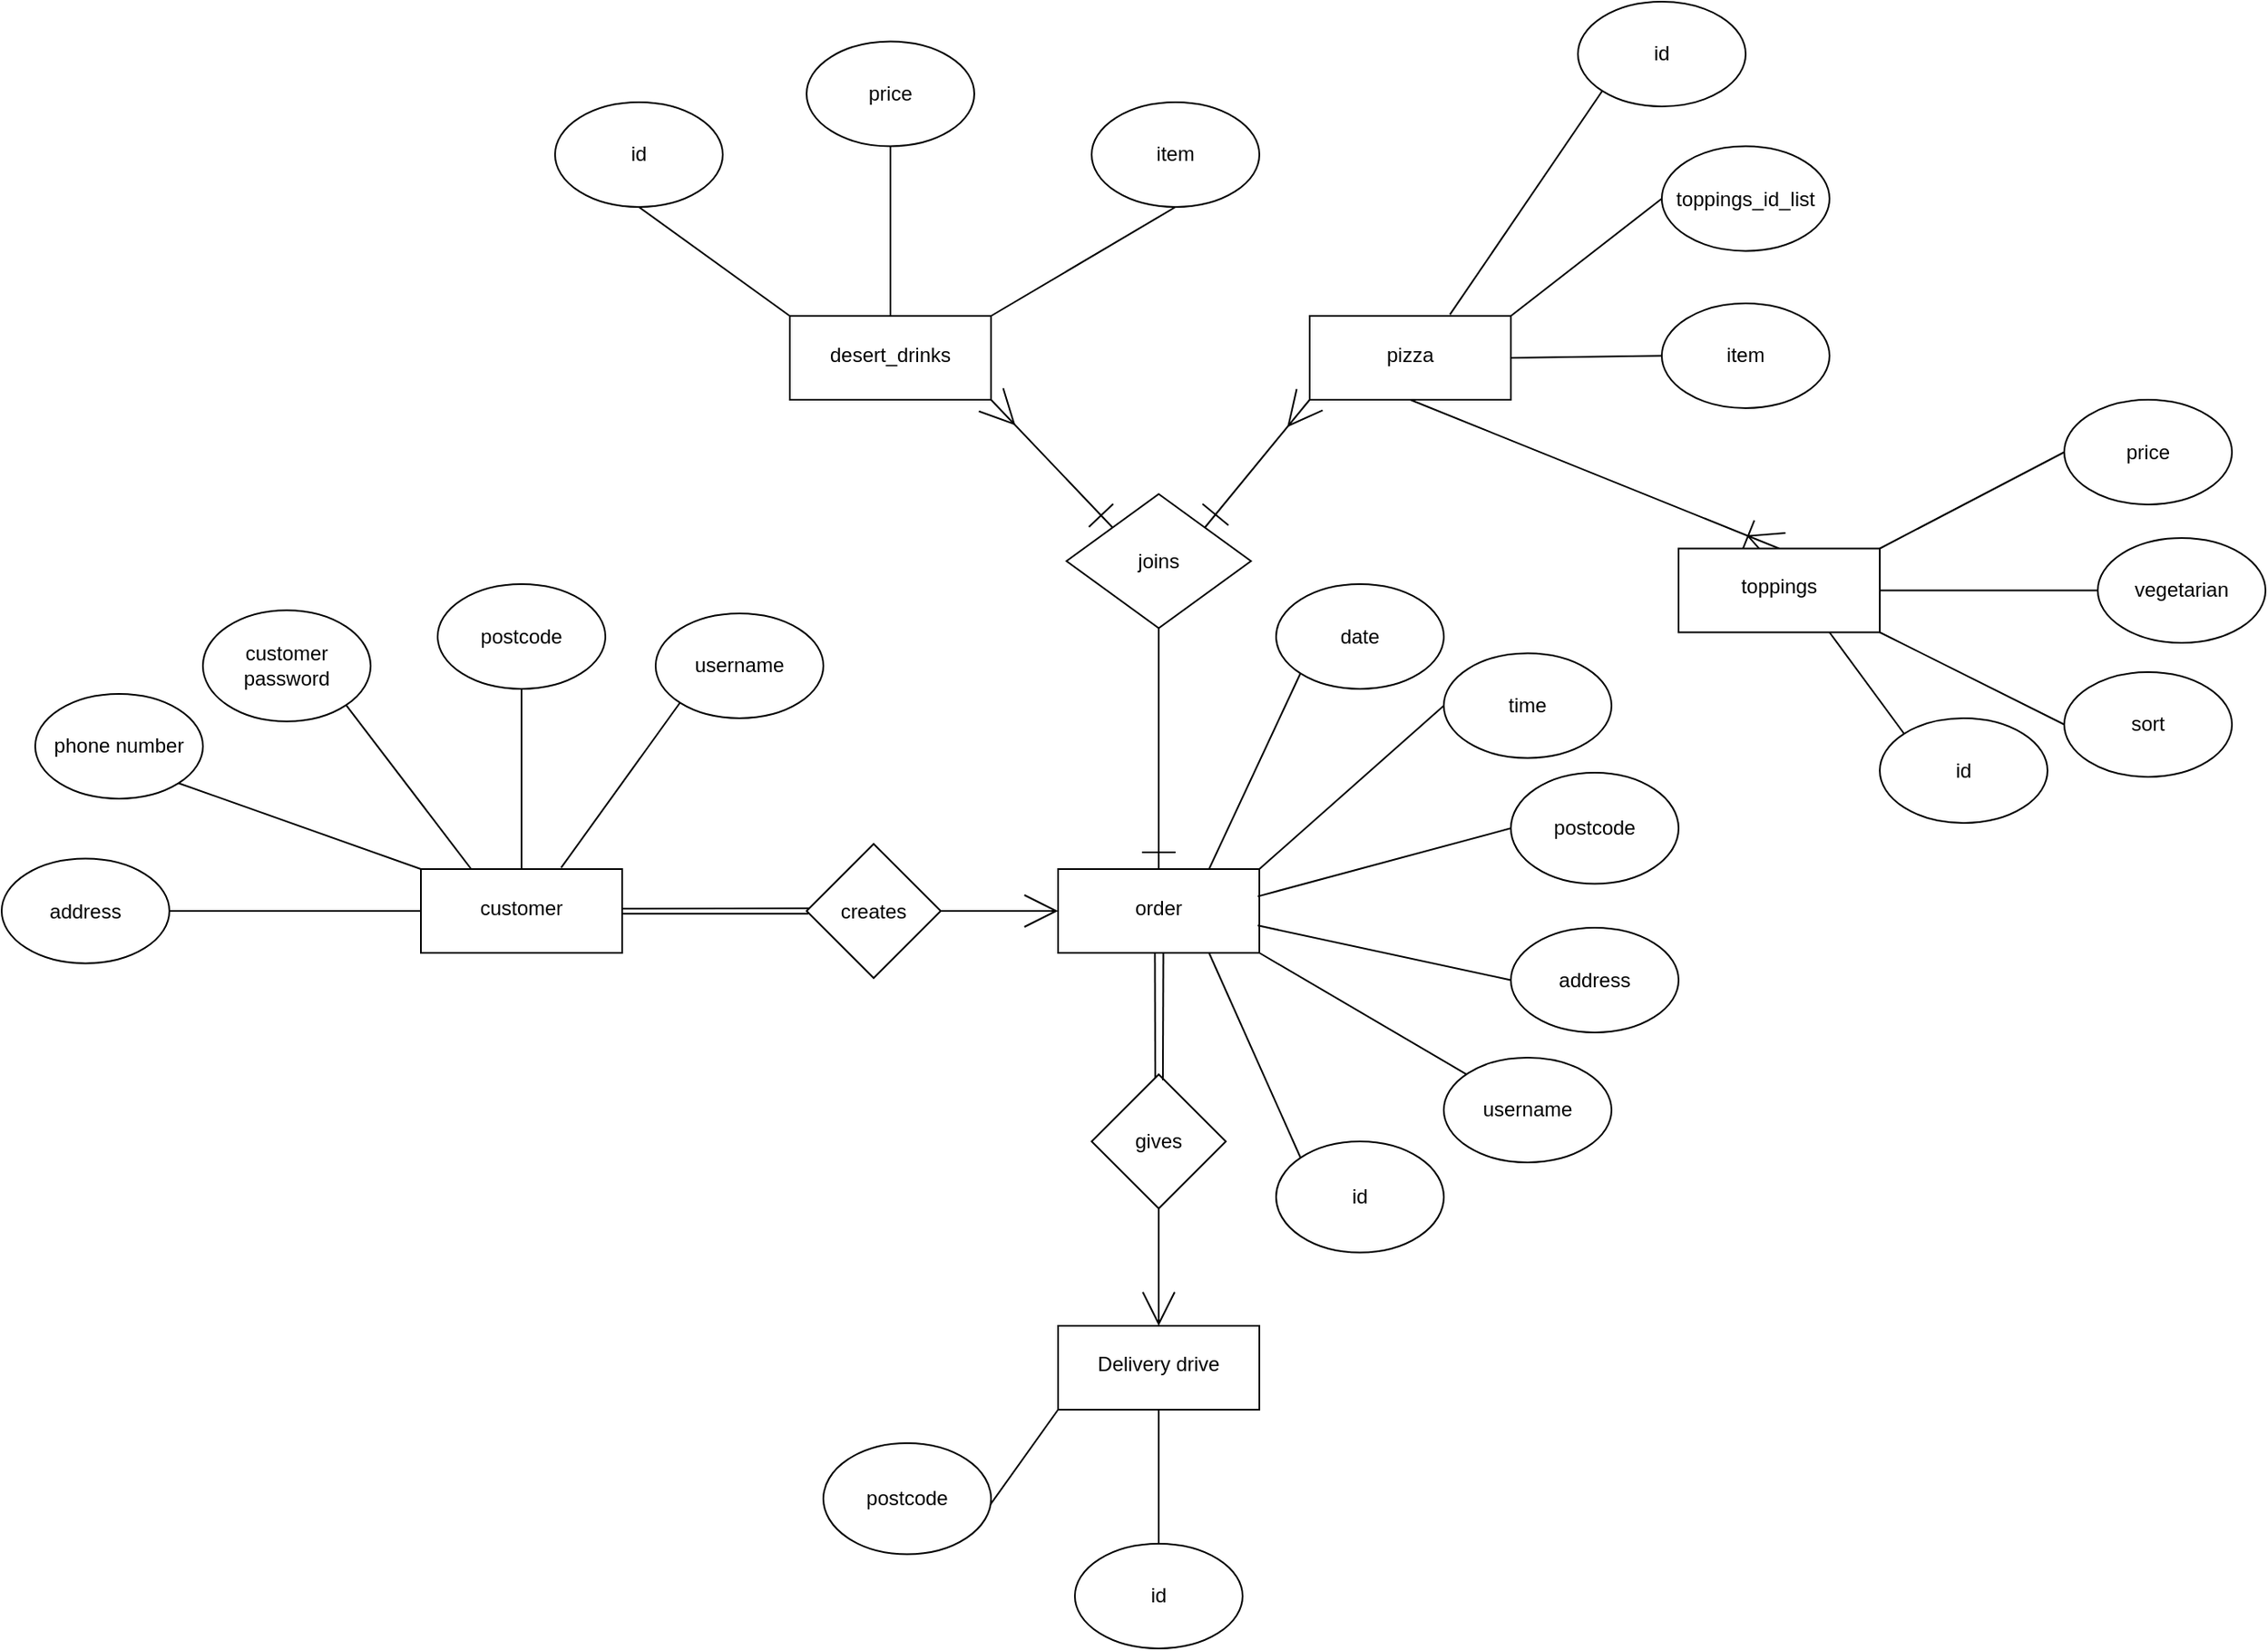 <mxfile version="20.3.0" type="device"><diagram id="C5RBs43oDa-KdzZeNtuy" name="Page-1"><mxGraphModel dx="1730" dy="1068" grid="1" gridSize="10" guides="1" tooltips="1" connect="1" arrows="1" fold="1" page="1" pageScale="1" pageWidth="827" pageHeight="1169" math="0" shadow="0"><root><mxCell id="WIyWlLk6GJQsqaUBKTNV-0"/><mxCell id="WIyWlLk6GJQsqaUBKTNV-1" parent="WIyWlLk6GJQsqaUBKTNV-0"/><mxCell id="WIyWlLk6GJQsqaUBKTNV-2" value="" style="rounded=0;html=1;jettySize=auto;orthogonalLoop=1;fontSize=11;endArrow=none;endFill=0;endSize=8;strokeWidth=1;shadow=0;labelBackgroundColor=none;" parent="WIyWlLk6GJQsqaUBKTNV-1" source="WIyWlLk6GJQsqaUBKTNV-3" target="WIyWlLk6GJQsqaUBKTNV-6" edge="1"><mxGeometry relative="1" as="geometry"/></mxCell><mxCell id="WIyWlLk6GJQsqaUBKTNV-3" value="postcode" style="ellipse;whiteSpace=wrap;html=1;fontSize=12;glass=0;strokeWidth=1;shadow=0;" parent="WIyWlLk6GJQsqaUBKTNV-1" vertex="1"><mxGeometry x="620" y="487.5" width="100" height="62.5" as="geometry"/></mxCell><mxCell id="I7ZNYWtXcGzC_jyPLdob-3" style="rounded=0;orthogonalLoop=1;jettySize=auto;html=1;exitX=1;exitY=0.5;exitDx=0;exitDy=0;entryX=0;entryY=0.5;entryDx=0;entryDy=0;endArrow=none;endFill=0;" edge="1" parent="WIyWlLk6GJQsqaUBKTNV-1" source="WIyWlLk6GJQsqaUBKTNV-6" target="WIyWlLk6GJQsqaUBKTNV-7"><mxGeometry relative="1" as="geometry"/></mxCell><mxCell id="I7ZNYWtXcGzC_jyPLdob-79" style="edgeStyle=none;rounded=0;orthogonalLoop=1;jettySize=auto;html=1;entryX=0.013;entryY=0.52;entryDx=0;entryDy=0;startArrow=none;startFill=0;endArrow=none;endFill=0;startSize=18;endSize=18;entryPerimeter=0;exitX=1;exitY=0.532;exitDx=0;exitDy=0;exitPerimeter=0;" edge="1" parent="WIyWlLk6GJQsqaUBKTNV-1" source="WIyWlLk6GJQsqaUBKTNV-6" target="I7ZNYWtXcGzC_jyPLdob-78"><mxGeometry relative="1" as="geometry"><mxPoint x="680" y="775.9" as="sourcePoint"/><mxPoint x="800" y="660.0" as="targetPoint"/></mxGeometry></mxCell><mxCell id="I7ZNYWtXcGzC_jyPLdob-80" style="edgeStyle=none;rounded=0;orthogonalLoop=1;jettySize=auto;html=1;exitX=0.024;exitY=0.479;exitDx=0;exitDy=0;startArrow=none;startFill=0;endArrow=none;endFill=0;startSize=18;endSize=18;entryX=1.001;entryY=0.472;entryDx=0;entryDy=0;entryPerimeter=0;exitPerimeter=0;" edge="1" parent="WIyWlLk6GJQsqaUBKTNV-1" source="I7ZNYWtXcGzC_jyPLdob-78" target="WIyWlLk6GJQsqaUBKTNV-6"><mxGeometry relative="1" as="geometry"><mxPoint x="940" y="810.8" as="sourcePoint"/><mxPoint x="810" y="920" as="targetPoint"/></mxGeometry></mxCell><mxCell id="WIyWlLk6GJQsqaUBKTNV-6" value="customer" style="rectangle;whiteSpace=wrap;html=1;shadow=0;fontFamily=Helvetica;fontSize=12;align=center;strokeWidth=1;spacing=6;spacingTop=-4;direction=east;" parent="WIyWlLk6GJQsqaUBKTNV-1" vertex="1"><mxGeometry x="610" y="657.5" width="120" height="50" as="geometry"/></mxCell><mxCell id="WIyWlLk6GJQsqaUBKTNV-7" value="address" style="ellipse;whiteSpace=wrap;html=1;fontSize=12;glass=0;strokeWidth=1;shadow=0;" parent="WIyWlLk6GJQsqaUBKTNV-1" vertex="1"><mxGeometry x="360" y="651.25" width="100" height="62.5" as="geometry"/></mxCell><mxCell id="I7ZNYWtXcGzC_jyPLdob-12" style="edgeStyle=none;rounded=0;orthogonalLoop=1;jettySize=auto;html=1;exitX=0;exitY=1;exitDx=0;exitDy=0;entryX=0.697;entryY=-0.016;entryDx=0;entryDy=0;entryPerimeter=0;endArrow=none;endFill=0;" edge="1" parent="WIyWlLk6GJQsqaUBKTNV-1" source="I7ZNYWtXcGzC_jyPLdob-8" target="WIyWlLk6GJQsqaUBKTNV-6"><mxGeometry relative="1" as="geometry"/></mxCell><mxCell id="I7ZNYWtXcGzC_jyPLdob-8" value="username" style="ellipse;whiteSpace=wrap;html=1;fontSize=12;glass=0;strokeWidth=1;shadow=0;" vertex="1" parent="WIyWlLk6GJQsqaUBKTNV-1"><mxGeometry x="750" y="505" width="100" height="62.5" as="geometry"/></mxCell><mxCell id="I7ZNYWtXcGzC_jyPLdob-14" style="edgeStyle=none;rounded=0;orthogonalLoop=1;jettySize=auto;html=1;exitX=1;exitY=1;exitDx=0;exitDy=0;entryX=0.25;entryY=0;entryDx=0;entryDy=0;endArrow=none;endFill=0;" edge="1" parent="WIyWlLk6GJQsqaUBKTNV-1" source="I7ZNYWtXcGzC_jyPLdob-10" target="WIyWlLk6GJQsqaUBKTNV-6"><mxGeometry relative="1" as="geometry"/></mxCell><mxCell id="I7ZNYWtXcGzC_jyPLdob-10" value="customer password" style="ellipse;whiteSpace=wrap;html=1;fontSize=12;glass=0;strokeWidth=1;shadow=0;" vertex="1" parent="WIyWlLk6GJQsqaUBKTNV-1"><mxGeometry x="480" y="503.13" width="100" height="66.25" as="geometry"/></mxCell><mxCell id="I7ZNYWtXcGzC_jyPLdob-13" style="edgeStyle=none;rounded=0;orthogonalLoop=1;jettySize=auto;html=1;exitX=1;exitY=1;exitDx=0;exitDy=0;entryX=0;entryY=0;entryDx=0;entryDy=0;endArrow=none;endFill=0;" edge="1" parent="WIyWlLk6GJQsqaUBKTNV-1" source="I7ZNYWtXcGzC_jyPLdob-11" target="WIyWlLk6GJQsqaUBKTNV-6"><mxGeometry relative="1" as="geometry"/></mxCell><mxCell id="I7ZNYWtXcGzC_jyPLdob-11" value="phone number" style="ellipse;whiteSpace=wrap;html=1;fontSize=12;glass=0;strokeWidth=1;shadow=0;" vertex="1" parent="WIyWlLk6GJQsqaUBKTNV-1"><mxGeometry x="380" y="553" width="100" height="62.5" as="geometry"/></mxCell><mxCell id="I7ZNYWtXcGzC_jyPLdob-16" value="" style="rounded=0;html=1;jettySize=auto;orthogonalLoop=1;fontSize=11;endArrow=none;endFill=0;endSize=8;strokeWidth=1;shadow=0;labelBackgroundColor=none;entryX=0.5;entryY=1;entryDx=0;entryDy=0;exitX=0.5;exitY=0;exitDx=0;exitDy=0;" edge="1" parent="WIyWlLk6GJQsqaUBKTNV-1" source="I7ZNYWtXcGzC_jyPLdob-17" target="I7ZNYWtXcGzC_jyPLdob-19"><mxGeometry relative="1" as="geometry"/></mxCell><mxCell id="I7ZNYWtXcGzC_jyPLdob-17" value="id" style="ellipse;whiteSpace=wrap;html=1;fontSize=12;glass=0;strokeWidth=1;shadow=0;" vertex="1" parent="WIyWlLk6GJQsqaUBKTNV-1"><mxGeometry x="1000" y="1060" width="100" height="62.5" as="geometry"/></mxCell><mxCell id="I7ZNYWtXcGzC_jyPLdob-19" value="Delivery drive" style="rectangle;whiteSpace=wrap;html=1;shadow=0;fontFamily=Helvetica;fontSize=12;align=center;strokeWidth=1;spacing=6;spacingTop=-4;direction=east;" vertex="1" parent="WIyWlLk6GJQsqaUBKTNV-1"><mxGeometry x="990" y="930" width="120" height="50" as="geometry"/></mxCell><mxCell id="I7ZNYWtXcGzC_jyPLdob-23" style="edgeStyle=none;rounded=0;orthogonalLoop=1;jettySize=auto;html=1;exitX=1;exitY=1;exitDx=0;exitDy=0;entryX=0;entryY=1;entryDx=0;entryDy=0;endArrow=none;endFill=0;" edge="1" parent="WIyWlLk6GJQsqaUBKTNV-1" source="I7ZNYWtXcGzC_jyPLdob-24" target="I7ZNYWtXcGzC_jyPLdob-19"><mxGeometry relative="1" as="geometry"/></mxCell><mxCell id="I7ZNYWtXcGzC_jyPLdob-24" value="postcode" style="ellipse;whiteSpace=wrap;html=1;fontSize=12;glass=0;strokeWidth=1;shadow=0;" vertex="1" parent="WIyWlLk6GJQsqaUBKTNV-1"><mxGeometry x="850" y="1000" width="100" height="66.25" as="geometry"/></mxCell><mxCell id="I7ZNYWtXcGzC_jyPLdob-27" value="" style="rounded=0;html=1;jettySize=auto;orthogonalLoop=1;fontSize=11;endArrow=none;endFill=0;endSize=8;strokeWidth=1;shadow=0;labelBackgroundColor=none;entryX=0.75;entryY=1;entryDx=0;entryDy=0;exitX=0;exitY=0;exitDx=0;exitDy=0;" edge="1" parent="WIyWlLk6GJQsqaUBKTNV-1" source="I7ZNYWtXcGzC_jyPLdob-28" target="I7ZNYWtXcGzC_jyPLdob-30"><mxGeometry relative="1" as="geometry"/></mxCell><mxCell id="I7ZNYWtXcGzC_jyPLdob-28" value="id" style="ellipse;whiteSpace=wrap;html=1;fontSize=12;glass=0;strokeWidth=1;shadow=0;" vertex="1" parent="WIyWlLk6GJQsqaUBKTNV-1"><mxGeometry x="1480" y="567.5" width="100" height="62.5" as="geometry"/></mxCell><mxCell id="I7ZNYWtXcGzC_jyPLdob-29" style="rounded=0;orthogonalLoop=1;jettySize=auto;html=1;exitX=1;exitY=0.5;exitDx=0;exitDy=0;entryX=0;entryY=0.5;entryDx=0;entryDy=0;endArrow=none;endFill=0;" edge="1" parent="WIyWlLk6GJQsqaUBKTNV-1" source="I7ZNYWtXcGzC_jyPLdob-30" target="I7ZNYWtXcGzC_jyPLdob-31"><mxGeometry relative="1" as="geometry"/></mxCell><mxCell id="I7ZNYWtXcGzC_jyPLdob-77" style="edgeStyle=none;rounded=0;orthogonalLoop=1;jettySize=auto;html=1;exitX=0.5;exitY=1;exitDx=0;exitDy=0;startArrow=none;startFill=0;endArrow=ERoneToMany;endFill=0;startSize=18;endSize=18;entryX=0.5;entryY=0;entryDx=0;entryDy=0;" edge="1" parent="WIyWlLk6GJQsqaUBKTNV-1" source="I7ZNYWtXcGzC_jyPLdob-63" target="I7ZNYWtXcGzC_jyPLdob-30"><mxGeometry relative="1" as="geometry"><mxPoint x="1260" y="450" as="targetPoint"/></mxGeometry></mxCell><mxCell id="I7ZNYWtXcGzC_jyPLdob-30" value="toppings" style="rectangle;whiteSpace=wrap;html=1;shadow=0;fontFamily=Helvetica;fontSize=12;align=center;strokeWidth=1;spacing=6;spacingTop=-4;direction=east;" vertex="1" parent="WIyWlLk6GJQsqaUBKTNV-1"><mxGeometry x="1360" y="466.25" width="120" height="50" as="geometry"/></mxCell><mxCell id="I7ZNYWtXcGzC_jyPLdob-31" value="vegetarian" style="ellipse;whiteSpace=wrap;html=1;fontSize=12;glass=0;strokeWidth=1;shadow=0;" vertex="1" parent="WIyWlLk6GJQsqaUBKTNV-1"><mxGeometry x="1610" y="460" width="100" height="62.5" as="geometry"/></mxCell><mxCell id="I7ZNYWtXcGzC_jyPLdob-32" style="edgeStyle=none;rounded=0;orthogonalLoop=1;jettySize=auto;html=1;exitX=0;exitY=0.5;exitDx=0;exitDy=0;entryX=1;entryY=1;entryDx=0;entryDy=0;endArrow=none;endFill=0;" edge="1" parent="WIyWlLk6GJQsqaUBKTNV-1" source="I7ZNYWtXcGzC_jyPLdob-33" target="I7ZNYWtXcGzC_jyPLdob-30"><mxGeometry relative="1" as="geometry"/></mxCell><mxCell id="I7ZNYWtXcGzC_jyPLdob-33" value="sort" style="ellipse;whiteSpace=wrap;html=1;fontSize=12;glass=0;strokeWidth=1;shadow=0;" vertex="1" parent="WIyWlLk6GJQsqaUBKTNV-1"><mxGeometry x="1590" y="540" width="100" height="62.5" as="geometry"/></mxCell><mxCell id="I7ZNYWtXcGzC_jyPLdob-36" style="edgeStyle=none;rounded=0;orthogonalLoop=1;jettySize=auto;html=1;exitX=0;exitY=0.5;exitDx=0;exitDy=0;entryX=1;entryY=0;entryDx=0;entryDy=0;endArrow=none;endFill=0;" edge="1" parent="WIyWlLk6GJQsqaUBKTNV-1" source="I7ZNYWtXcGzC_jyPLdob-37" target="I7ZNYWtXcGzC_jyPLdob-30"><mxGeometry relative="1" as="geometry"/></mxCell><mxCell id="I7ZNYWtXcGzC_jyPLdob-37" value="price" style="ellipse;whiteSpace=wrap;html=1;fontSize=12;glass=0;strokeWidth=1;shadow=0;" vertex="1" parent="WIyWlLk6GJQsqaUBKTNV-1"><mxGeometry x="1590" y="377.5" width="100" height="62.5" as="geometry"/></mxCell><mxCell id="I7ZNYWtXcGzC_jyPLdob-40" style="rounded=0;orthogonalLoop=1;jettySize=auto;html=1;exitX=1;exitY=0;exitDx=0;exitDy=0;entryX=0.5;entryY=1;entryDx=0;entryDy=0;endArrow=none;endFill=0;" edge="1" parent="WIyWlLk6GJQsqaUBKTNV-1" source="I7ZNYWtXcGzC_jyPLdob-41" target="I7ZNYWtXcGzC_jyPLdob-42"><mxGeometry relative="1" as="geometry"/></mxCell><mxCell id="I7ZNYWtXcGzC_jyPLdob-41" value="desert_drinks" style="rectangle;whiteSpace=wrap;html=1;shadow=0;fontFamily=Helvetica;fontSize=12;align=center;strokeWidth=1;spacing=6;spacingTop=-4;direction=east;" vertex="1" parent="WIyWlLk6GJQsqaUBKTNV-1"><mxGeometry x="830" y="327.5" width="120" height="50" as="geometry"/></mxCell><mxCell id="I7ZNYWtXcGzC_jyPLdob-42" value="item" style="ellipse;whiteSpace=wrap;html=1;fontSize=12;glass=0;strokeWidth=1;shadow=0;" vertex="1" parent="WIyWlLk6GJQsqaUBKTNV-1"><mxGeometry x="1010" y="200" width="100" height="62.5" as="geometry"/></mxCell><mxCell id="I7ZNYWtXcGzC_jyPLdob-43" style="edgeStyle=none;rounded=0;orthogonalLoop=1;jettySize=auto;html=1;exitX=0.5;exitY=1;exitDx=0;exitDy=0;entryX=0;entryY=0;entryDx=0;entryDy=0;endArrow=none;endFill=0;" edge="1" parent="WIyWlLk6GJQsqaUBKTNV-1" source="I7ZNYWtXcGzC_jyPLdob-44" target="I7ZNYWtXcGzC_jyPLdob-41"><mxGeometry relative="1" as="geometry"/></mxCell><mxCell id="I7ZNYWtXcGzC_jyPLdob-44" value="id" style="ellipse;whiteSpace=wrap;html=1;fontSize=12;glass=0;strokeWidth=1;shadow=0;" vertex="1" parent="WIyWlLk6GJQsqaUBKTNV-1"><mxGeometry x="690" y="200" width="100" height="62.5" as="geometry"/></mxCell><mxCell id="I7ZNYWtXcGzC_jyPLdob-47" style="edgeStyle=none;rounded=0;orthogonalLoop=1;jettySize=auto;html=1;exitX=0.5;exitY=1;exitDx=0;exitDy=0;entryX=0.5;entryY=0;entryDx=0;entryDy=0;endArrow=none;endFill=0;" edge="1" parent="WIyWlLk6GJQsqaUBKTNV-1" source="I7ZNYWtXcGzC_jyPLdob-48" target="I7ZNYWtXcGzC_jyPLdob-41"><mxGeometry relative="1" as="geometry"/></mxCell><mxCell id="I7ZNYWtXcGzC_jyPLdob-48" value="price" style="ellipse;whiteSpace=wrap;html=1;fontSize=12;glass=0;strokeWidth=1;shadow=0;" vertex="1" parent="WIyWlLk6GJQsqaUBKTNV-1"><mxGeometry x="840" y="163.75" width="100" height="62.5" as="geometry"/></mxCell><mxCell id="I7ZNYWtXcGzC_jyPLdob-49" value="" style="rounded=0;html=1;jettySize=auto;orthogonalLoop=1;fontSize=11;endArrow=none;endFill=0;endSize=8;strokeWidth=1;shadow=0;labelBackgroundColor=none;entryX=1;entryY=1;entryDx=0;entryDy=0;" edge="1" parent="WIyWlLk6GJQsqaUBKTNV-1" source="I7ZNYWtXcGzC_jyPLdob-50" target="I7ZNYWtXcGzC_jyPLdob-52"><mxGeometry relative="1" as="geometry"/></mxCell><mxCell id="I7ZNYWtXcGzC_jyPLdob-50" value="username" style="ellipse;whiteSpace=wrap;html=1;fontSize=12;glass=0;strokeWidth=1;shadow=0;" vertex="1" parent="WIyWlLk6GJQsqaUBKTNV-1"><mxGeometry x="1220" y="770" width="100" height="62.5" as="geometry"/></mxCell><mxCell id="I7ZNYWtXcGzC_jyPLdob-51" style="rounded=0;orthogonalLoop=1;jettySize=auto;html=1;exitX=1;exitY=0;exitDx=0;exitDy=0;entryX=0;entryY=0.5;entryDx=0;entryDy=0;endArrow=none;endFill=0;" edge="1" parent="WIyWlLk6GJQsqaUBKTNV-1" source="I7ZNYWtXcGzC_jyPLdob-52" target="I7ZNYWtXcGzC_jyPLdob-53"><mxGeometry relative="1" as="geometry"/></mxCell><mxCell id="I7ZNYWtXcGzC_jyPLdob-82" style="edgeStyle=none;rounded=0;orthogonalLoop=1;jettySize=auto;html=1;entryX=0.5;entryY=0;entryDx=0;entryDy=0;startArrow=none;startFill=0;endArrow=open;endFill=0;startSize=18;endSize=18;exitX=0.5;exitY=1;exitDx=0;exitDy=0;" edge="1" parent="WIyWlLk6GJQsqaUBKTNV-1" source="I7ZNYWtXcGzC_jyPLdob-83" target="I7ZNYWtXcGzC_jyPLdob-19"><mxGeometry relative="1" as="geometry"><mxPoint x="1060" y="880" as="sourcePoint"/></mxGeometry></mxCell><mxCell id="I7ZNYWtXcGzC_jyPLdob-52" value="order" style="rectangle;whiteSpace=wrap;html=1;shadow=0;fontFamily=Helvetica;fontSize=12;align=center;strokeWidth=1;spacing=6;spacingTop=-4;direction=east;" vertex="1" parent="WIyWlLk6GJQsqaUBKTNV-1"><mxGeometry x="990" y="657.5" width="120" height="50" as="geometry"/></mxCell><mxCell id="I7ZNYWtXcGzC_jyPLdob-53" value="time" style="ellipse;whiteSpace=wrap;html=1;fontSize=12;glass=0;strokeWidth=1;shadow=0;" vertex="1" parent="WIyWlLk6GJQsqaUBKTNV-1"><mxGeometry x="1220" y="528.75" width="100" height="62.5" as="geometry"/></mxCell><mxCell id="I7ZNYWtXcGzC_jyPLdob-54" style="edgeStyle=none;rounded=0;orthogonalLoop=1;jettySize=auto;html=1;exitX=0;exitY=0.5;exitDx=0;exitDy=0;endArrow=none;endFill=0;entryX=0.992;entryY=0.673;entryDx=0;entryDy=0;entryPerimeter=0;" edge="1" parent="WIyWlLk6GJQsqaUBKTNV-1" source="I7ZNYWtXcGzC_jyPLdob-55" target="I7ZNYWtXcGzC_jyPLdob-52"><mxGeometry relative="1" as="geometry"><mxPoint x="1080" y="701.25" as="targetPoint"/></mxGeometry></mxCell><mxCell id="I7ZNYWtXcGzC_jyPLdob-55" value="address" style="ellipse;whiteSpace=wrap;html=1;fontSize=12;glass=0;strokeWidth=1;shadow=0;" vertex="1" parent="WIyWlLk6GJQsqaUBKTNV-1"><mxGeometry x="1260" y="692.5" width="100" height="62.5" as="geometry"/></mxCell><mxCell id="I7ZNYWtXcGzC_jyPLdob-56" style="edgeStyle=none;rounded=0;orthogonalLoop=1;jettySize=auto;html=1;exitX=0;exitY=0;exitDx=0;exitDy=0;entryX=0.75;entryY=1;entryDx=0;entryDy=0;endArrow=none;endFill=0;" edge="1" parent="WIyWlLk6GJQsqaUBKTNV-1" source="I7ZNYWtXcGzC_jyPLdob-57" target="I7ZNYWtXcGzC_jyPLdob-52"><mxGeometry relative="1" as="geometry"/></mxCell><mxCell id="I7ZNYWtXcGzC_jyPLdob-57" value="id" style="ellipse;whiteSpace=wrap;html=1;fontSize=12;glass=0;strokeWidth=1;shadow=0;" vertex="1" parent="WIyWlLk6GJQsqaUBKTNV-1"><mxGeometry x="1120" y="820" width="100" height="66.25" as="geometry"/></mxCell><mxCell id="I7ZNYWtXcGzC_jyPLdob-58" style="edgeStyle=none;rounded=0;orthogonalLoop=1;jettySize=auto;html=1;exitX=0;exitY=1;exitDx=0;exitDy=0;entryX=0.75;entryY=0;entryDx=0;entryDy=0;endArrow=none;endFill=0;" edge="1" parent="WIyWlLk6GJQsqaUBKTNV-1" source="I7ZNYWtXcGzC_jyPLdob-59" target="I7ZNYWtXcGzC_jyPLdob-52"><mxGeometry relative="1" as="geometry"/></mxCell><mxCell id="I7ZNYWtXcGzC_jyPLdob-59" value="date" style="ellipse;whiteSpace=wrap;html=1;fontSize=12;glass=0;strokeWidth=1;shadow=0;" vertex="1" parent="WIyWlLk6GJQsqaUBKTNV-1"><mxGeometry x="1120" y="487.5" width="100" height="62.5" as="geometry"/></mxCell><mxCell id="I7ZNYWtXcGzC_jyPLdob-61" style="edgeStyle=none;rounded=0;orthogonalLoop=1;jettySize=auto;html=1;exitX=0;exitY=0.5;exitDx=0;exitDy=0;entryX=0.992;entryY=0.326;entryDx=0;entryDy=0;endArrow=none;endFill=0;entryPerimeter=0;" edge="1" parent="WIyWlLk6GJQsqaUBKTNV-1" source="I7ZNYWtXcGzC_jyPLdob-60" target="I7ZNYWtXcGzC_jyPLdob-52"><mxGeometry relative="1" as="geometry"/></mxCell><mxCell id="I7ZNYWtXcGzC_jyPLdob-60" value="postcode" style="ellipse;whiteSpace=wrap;html=1;fontSize=12;glass=0;strokeWidth=1;shadow=0;" vertex="1" parent="WIyWlLk6GJQsqaUBKTNV-1"><mxGeometry x="1260" y="600" width="100" height="66.25" as="geometry"/></mxCell><mxCell id="I7ZNYWtXcGzC_jyPLdob-62" style="rounded=0;orthogonalLoop=1;jettySize=auto;html=1;exitX=1;exitY=0.5;exitDx=0;exitDy=0;entryX=0;entryY=0.5;entryDx=0;entryDy=0;endArrow=none;endFill=0;" edge="1" parent="WIyWlLk6GJQsqaUBKTNV-1" source="I7ZNYWtXcGzC_jyPLdob-63" target="I7ZNYWtXcGzC_jyPLdob-64"><mxGeometry relative="1" as="geometry"/></mxCell><mxCell id="I7ZNYWtXcGzC_jyPLdob-63" value="pizza" style="rectangle;whiteSpace=wrap;html=1;shadow=0;fontFamily=Helvetica;fontSize=12;align=center;strokeWidth=1;spacing=6;spacingTop=-4;direction=east;" vertex="1" parent="WIyWlLk6GJQsqaUBKTNV-1"><mxGeometry x="1140" y="327.5" width="120" height="50" as="geometry"/></mxCell><mxCell id="I7ZNYWtXcGzC_jyPLdob-64" value="item" style="ellipse;whiteSpace=wrap;html=1;fontSize=12;glass=0;strokeWidth=1;shadow=0;" vertex="1" parent="WIyWlLk6GJQsqaUBKTNV-1"><mxGeometry x="1350" y="320" width="100" height="62.5" as="geometry"/></mxCell><mxCell id="I7ZNYWtXcGzC_jyPLdob-65" style="edgeStyle=none;rounded=0;orthogonalLoop=1;jettySize=auto;html=1;exitX=0;exitY=1;exitDx=0;exitDy=0;entryX=0.697;entryY=-0.016;entryDx=0;entryDy=0;entryPerimeter=0;endArrow=none;endFill=0;" edge="1" parent="WIyWlLk6GJQsqaUBKTNV-1" source="I7ZNYWtXcGzC_jyPLdob-66" target="I7ZNYWtXcGzC_jyPLdob-63"><mxGeometry relative="1" as="geometry"/></mxCell><mxCell id="I7ZNYWtXcGzC_jyPLdob-66" value="id" style="ellipse;whiteSpace=wrap;html=1;fontSize=12;glass=0;strokeWidth=1;shadow=0;" vertex="1" parent="WIyWlLk6GJQsqaUBKTNV-1"><mxGeometry x="1300" y="140" width="100" height="62.5" as="geometry"/></mxCell><mxCell id="I7ZNYWtXcGzC_jyPLdob-67" style="edgeStyle=none;rounded=0;orthogonalLoop=1;jettySize=auto;html=1;exitX=0;exitY=0.5;exitDx=0;exitDy=0;entryX=1;entryY=0;entryDx=0;entryDy=0;endArrow=none;endFill=0;" edge="1" parent="WIyWlLk6GJQsqaUBKTNV-1" source="I7ZNYWtXcGzC_jyPLdob-68" target="I7ZNYWtXcGzC_jyPLdob-63"><mxGeometry relative="1" as="geometry"/></mxCell><mxCell id="I7ZNYWtXcGzC_jyPLdob-68" value="toppings_id_list" style="ellipse;whiteSpace=wrap;html=1;fontSize=12;glass=0;strokeWidth=1;shadow=0;" vertex="1" parent="WIyWlLk6GJQsqaUBKTNV-1"><mxGeometry x="1350" y="226.25" width="100" height="62.5" as="geometry"/></mxCell><mxCell id="I7ZNYWtXcGzC_jyPLdob-71" style="edgeStyle=none;rounded=0;orthogonalLoop=1;jettySize=auto;html=1;exitX=1;exitY=0;exitDx=0;exitDy=0;endArrow=ERmany;endFill=0;entryX=0;entryY=1;entryDx=0;entryDy=0;startArrow=ERone;startFill=0;endSize=18;startSize=18;" edge="1" parent="WIyWlLk6GJQsqaUBKTNV-1" source="I7ZNYWtXcGzC_jyPLdob-70" target="I7ZNYWtXcGzC_jyPLdob-63"><mxGeometry relative="1" as="geometry"><mxPoint x="910" y="427.5" as="targetPoint"/></mxGeometry></mxCell><mxCell id="I7ZNYWtXcGzC_jyPLdob-73" style="edgeStyle=none;rounded=0;orthogonalLoop=1;jettySize=auto;html=1;exitX=0.5;exitY=1;exitDx=0;exitDy=0;entryX=0.5;entryY=0;entryDx=0;entryDy=0;endArrow=ERone;endFill=0;startSize=18;endSize=18;" edge="1" parent="WIyWlLk6GJQsqaUBKTNV-1" source="I7ZNYWtXcGzC_jyPLdob-70" target="I7ZNYWtXcGzC_jyPLdob-52"><mxGeometry relative="1" as="geometry"><mxPoint x="960" y="591.25" as="sourcePoint"/></mxGeometry></mxCell><mxCell id="I7ZNYWtXcGzC_jyPLdob-70" value="joins" style="rhombus;whiteSpace=wrap;html=1;" vertex="1" parent="WIyWlLk6GJQsqaUBKTNV-1"><mxGeometry x="995" y="433.75" width="110" height="80" as="geometry"/></mxCell><mxCell id="I7ZNYWtXcGzC_jyPLdob-74" style="edgeStyle=none;rounded=0;orthogonalLoop=1;jettySize=auto;html=1;exitX=0;exitY=0;exitDx=0;exitDy=0;endArrow=ERmany;endFill=0;entryX=1;entryY=1;entryDx=0;entryDy=0;startArrow=ERone;startFill=0;endSize=18;startSize=18;" edge="1" parent="WIyWlLk6GJQsqaUBKTNV-1" source="I7ZNYWtXcGzC_jyPLdob-70" target="I7ZNYWtXcGzC_jyPLdob-41"><mxGeometry relative="1" as="geometry"><mxPoint x="980" y="380" as="targetPoint"/><mxPoint x="867.5" y="477.5" as="sourcePoint"/></mxGeometry></mxCell><mxCell id="I7ZNYWtXcGzC_jyPLdob-81" style="edgeStyle=none;rounded=0;orthogonalLoop=1;jettySize=auto;html=1;exitX=1;exitY=0.5;exitDx=0;exitDy=0;entryX=0;entryY=0.5;entryDx=0;entryDy=0;startArrow=none;startFill=0;endArrow=open;endFill=0;startSize=18;endSize=18;" edge="1" parent="WIyWlLk6GJQsqaUBKTNV-1" source="I7ZNYWtXcGzC_jyPLdob-78" target="I7ZNYWtXcGzC_jyPLdob-52"><mxGeometry relative="1" as="geometry"><mxPoint x="610" y="808.75" as="targetPoint"/></mxGeometry></mxCell><mxCell id="I7ZNYWtXcGzC_jyPLdob-78" value="creates" style="rhombus;whiteSpace=wrap;html=1;" vertex="1" parent="WIyWlLk6GJQsqaUBKTNV-1"><mxGeometry x="840" y="642.5" width="80" height="80" as="geometry"/></mxCell><mxCell id="I7ZNYWtXcGzC_jyPLdob-84" style="edgeStyle=none;rounded=0;orthogonalLoop=1;jettySize=auto;html=1;exitX=0.474;exitY=0.028;exitDx=0;exitDy=0;startArrow=none;startFill=0;endArrow=none;endFill=0;startSize=18;endSize=18;exitPerimeter=0;entryX=0.481;entryY=1.001;entryDx=0;entryDy=0;entryPerimeter=0;" edge="1" parent="WIyWlLk6GJQsqaUBKTNV-1" source="I7ZNYWtXcGzC_jyPLdob-83" target="I7ZNYWtXcGzC_jyPLdob-52"><mxGeometry relative="1" as="geometry"><mxPoint x="1050" y="710" as="targetPoint"/></mxGeometry></mxCell><mxCell id="I7ZNYWtXcGzC_jyPLdob-83" value="gives" style="rhombus;whiteSpace=wrap;html=1;" vertex="1" parent="WIyWlLk6GJQsqaUBKTNV-1"><mxGeometry x="1010" y="780" width="80" height="80" as="geometry"/></mxCell><mxCell id="I7ZNYWtXcGzC_jyPLdob-87" style="edgeStyle=none;rounded=0;orthogonalLoop=1;jettySize=auto;html=1;startArrow=none;startFill=0;endArrow=none;endFill=0;startSize=18;endSize=18;entryX=0.523;entryY=1.001;entryDx=0;entryDy=0;entryPerimeter=0;exitX=0.531;exitY=0.043;exitDx=0;exitDy=0;exitPerimeter=0;" edge="1" parent="WIyWlLk6GJQsqaUBKTNV-1" source="I7ZNYWtXcGzC_jyPLdob-83" target="I7ZNYWtXcGzC_jyPLdob-52"><mxGeometry relative="1" as="geometry"><mxPoint x="1054.86" y="803.73" as="sourcePoint"/><mxPoint x="1055.14" y="710.0" as="targetPoint"/></mxGeometry></mxCell></root></mxGraphModel></diagram></mxfile>